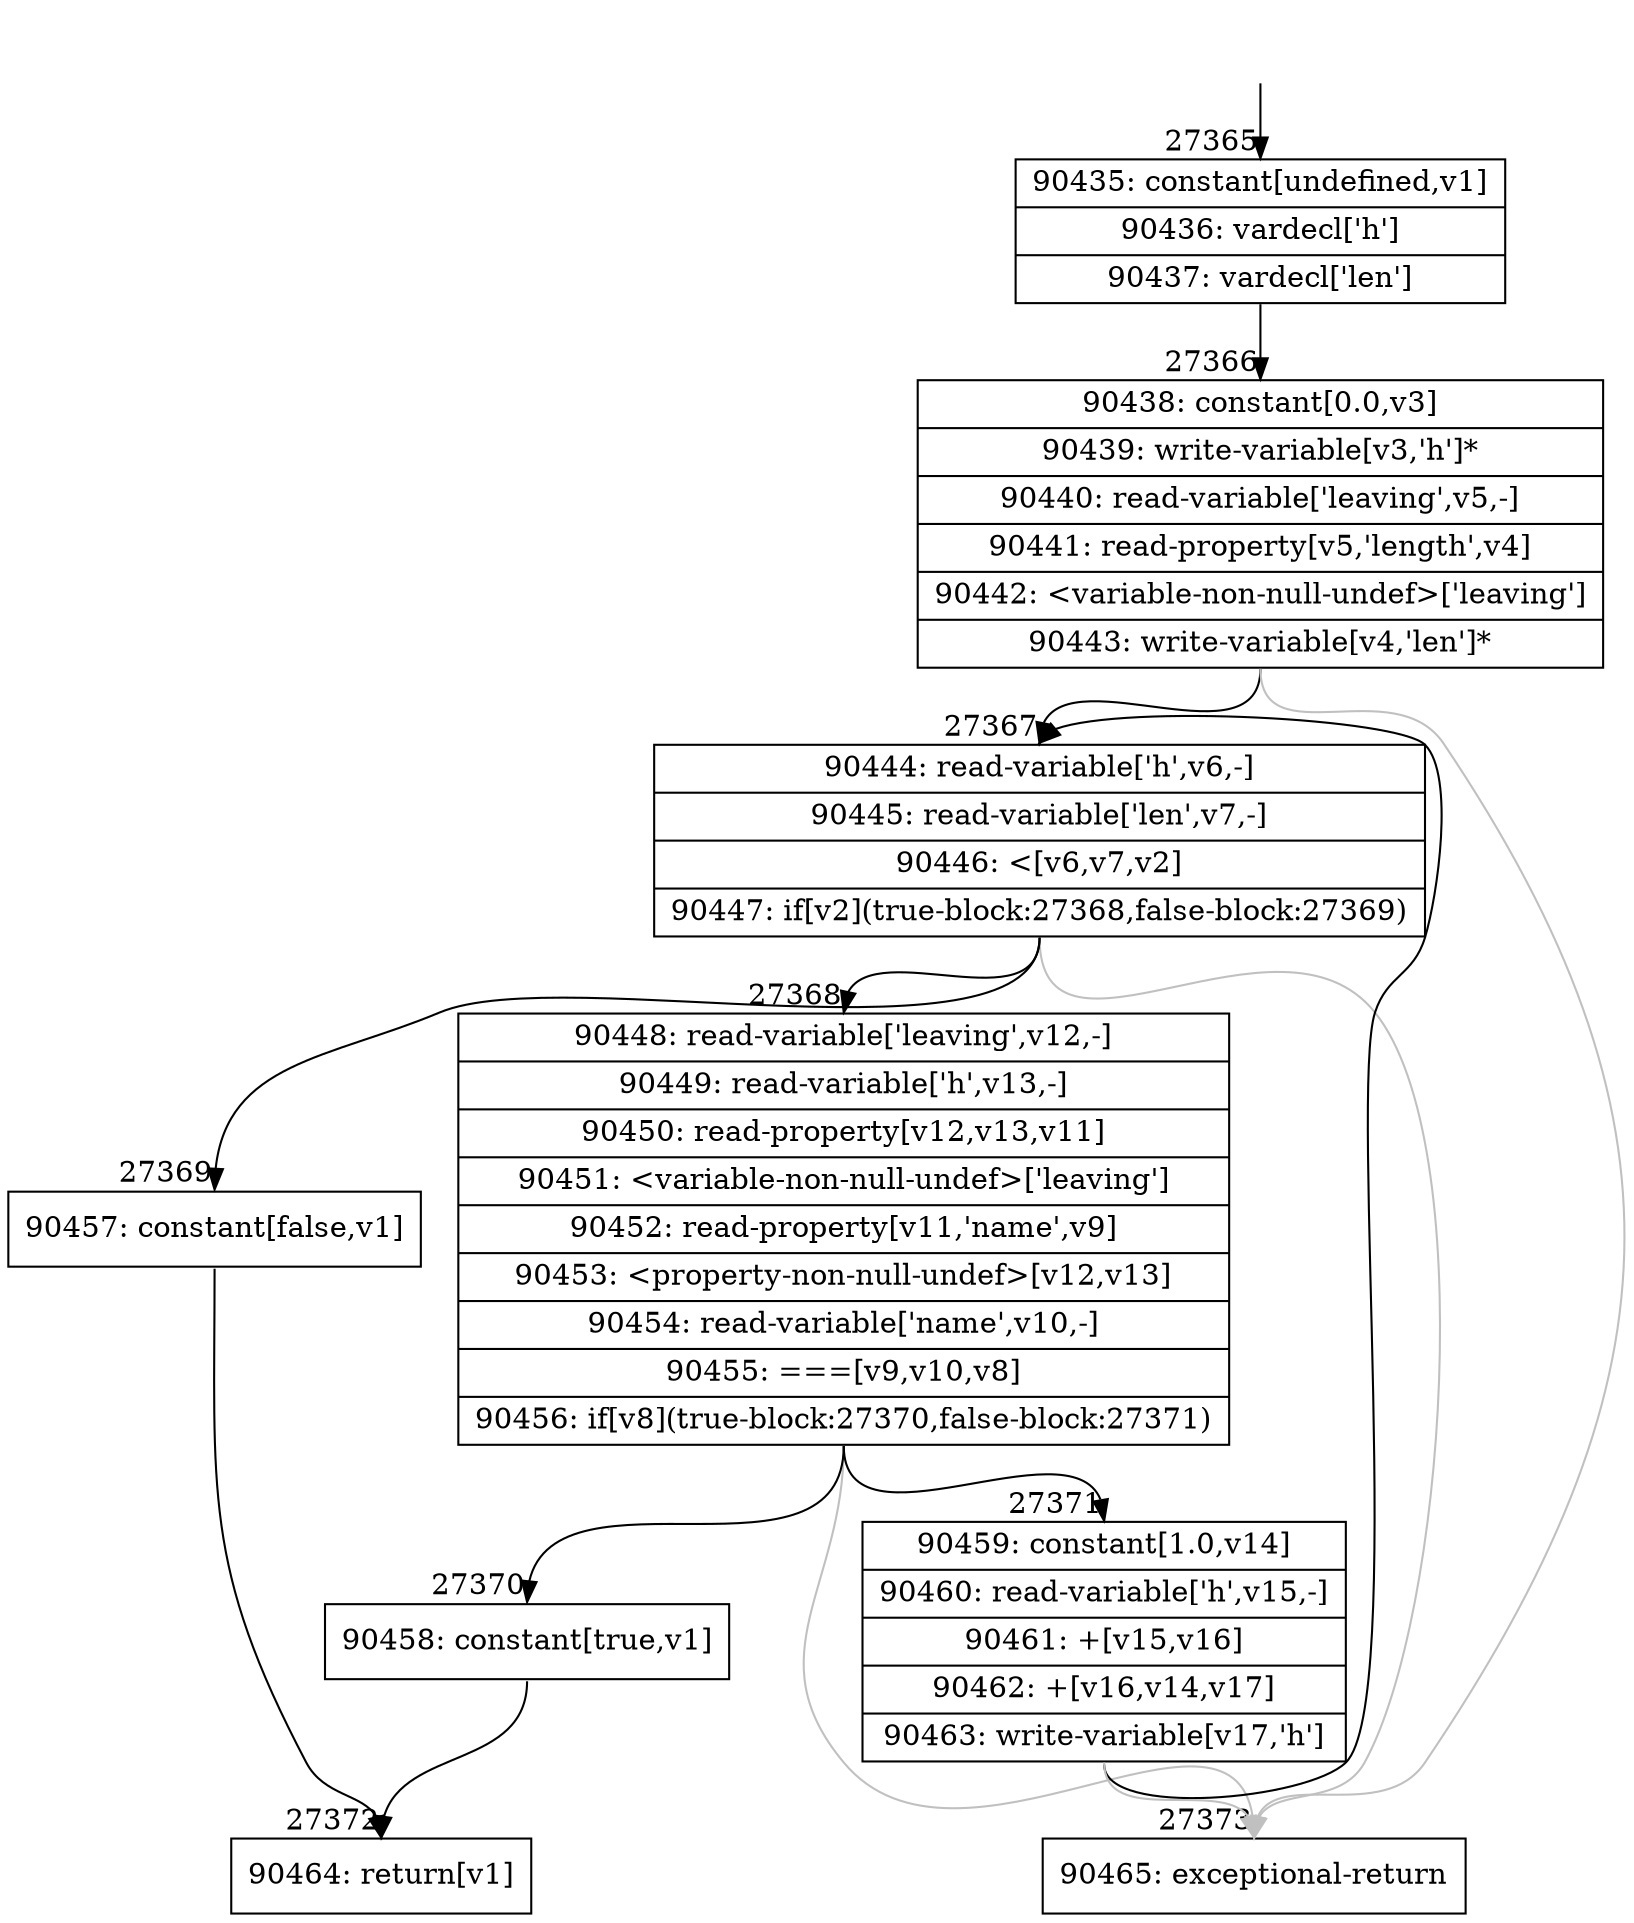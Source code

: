 digraph {
rankdir="TD"
BB_entry2391[shape=none,label=""];
BB_entry2391 -> BB27365 [tailport=s, headport=n, headlabel="    27365"]
BB27365 [shape=record label="{90435: constant[undefined,v1]|90436: vardecl['h']|90437: vardecl['len']}" ] 
BB27365 -> BB27366 [tailport=s, headport=n, headlabel="      27366"]
BB27366 [shape=record label="{90438: constant[0.0,v3]|90439: write-variable[v3,'h']*|90440: read-variable['leaving',v5,-]|90441: read-property[v5,'length',v4]|90442: \<variable-non-null-undef\>['leaving']|90443: write-variable[v4,'len']*}" ] 
BB27366 -> BB27367 [tailport=s, headport=n, headlabel="      27367"]
BB27366 -> BB27373 [tailport=s, headport=n, color=gray, headlabel="      27373"]
BB27367 [shape=record label="{90444: read-variable['h',v6,-]|90445: read-variable['len',v7,-]|90446: \<[v6,v7,v2]|90447: if[v2](true-block:27368,false-block:27369)}" ] 
BB27367 -> BB27368 [tailport=s, headport=n, headlabel="      27368"]
BB27367 -> BB27369 [tailport=s, headport=n, headlabel="      27369"]
BB27367 -> BB27373 [tailport=s, headport=n, color=gray]
BB27368 [shape=record label="{90448: read-variable['leaving',v12,-]|90449: read-variable['h',v13,-]|90450: read-property[v12,v13,v11]|90451: \<variable-non-null-undef\>['leaving']|90452: read-property[v11,'name',v9]|90453: \<property-non-null-undef\>[v12,v13]|90454: read-variable['name',v10,-]|90455: ===[v9,v10,v8]|90456: if[v8](true-block:27370,false-block:27371)}" ] 
BB27368 -> BB27370 [tailport=s, headport=n, headlabel="      27370"]
BB27368 -> BB27371 [tailport=s, headport=n, headlabel="      27371"]
BB27368 -> BB27373 [tailport=s, headport=n, color=gray]
BB27369 [shape=record label="{90457: constant[false,v1]}" ] 
BB27369 -> BB27372 [tailport=s, headport=n, headlabel="      27372"]
BB27370 [shape=record label="{90458: constant[true,v1]}" ] 
BB27370 -> BB27372 [tailport=s, headport=n]
BB27371 [shape=record label="{90459: constant[1.0,v14]|90460: read-variable['h',v15,-]|90461: +[v15,v16]|90462: +[v16,v14,v17]|90463: write-variable[v17,'h']}" ] 
BB27371 -> BB27367 [tailport=s, headport=n]
BB27371 -> BB27373 [tailport=s, headport=n, color=gray]
BB27372 [shape=record label="{90464: return[v1]}" ] 
BB27373 [shape=record label="{90465: exceptional-return}" ] 
//#$~ 49276
}
